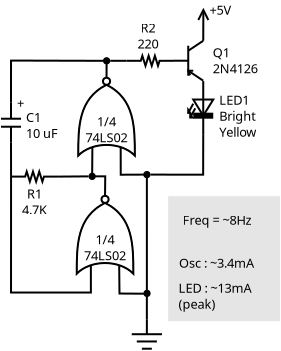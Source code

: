 <?xml version="1.0" encoding="UTF-8"?>
<dia:diagram xmlns:dia="http://www.lysator.liu.se/~alla/dia/">
  <dia:layer name="Background" visible="true">
    <dia:object type="Logic - Nor" version="0" id="O0">
      <dia:attribute name="obj_pos">
        <dia:point val="5.05,2.75"/>
      </dia:attribute>
      <dia:attribute name="obj_bb">
        <dia:rectangle val="5,2.7;7.93,6.761"/>
      </dia:attribute>
      <dia:attribute name="elem_corner">
        <dia:point val="5.05,2.75"/>
      </dia:attribute>
      <dia:attribute name="elem_width">
        <dia:real val="2.83"/>
      </dia:attribute>
      <dia:attribute name="elem_height">
        <dia:real val="3.891"/>
      </dia:attribute>
      <dia:attribute name="line_width">
        <dia:real val="0.1"/>
      </dia:attribute>
      <dia:attribute name="line_colour">
        <dia:color val="#000000"/>
      </dia:attribute>
      <dia:attribute name="fill_colour">
        <dia:color val="#ffffff"/>
      </dia:attribute>
      <dia:attribute name="show_background">
        <dia:boolean val="true"/>
      </dia:attribute>
      <dia:attribute name="line_style">
        <dia:enum val="0"/>
        <dia:real val="1"/>
      </dia:attribute>
      <dia:attribute name="flip_horizontal">
        <dia:boolean val="false"/>
      </dia:attribute>
      <dia:attribute name="flip_vertical">
        <dia:boolean val="false"/>
      </dia:attribute>
    </dia:object>
    <dia:object type="Logic - Nor" version="0" id="O1">
      <dia:attribute name="obj_pos">
        <dia:point val="4.975,8.655"/>
      </dia:attribute>
      <dia:attribute name="obj_bb">
        <dia:rectangle val="4.925,8.605;7.855,12.666"/>
      </dia:attribute>
      <dia:attribute name="elem_corner">
        <dia:point val="4.975,8.655"/>
      </dia:attribute>
      <dia:attribute name="elem_width">
        <dia:real val="2.83"/>
      </dia:attribute>
      <dia:attribute name="elem_height">
        <dia:real val="3.891"/>
      </dia:attribute>
      <dia:attribute name="line_width">
        <dia:real val="0.1"/>
      </dia:attribute>
      <dia:attribute name="line_colour">
        <dia:color val="#000000"/>
      </dia:attribute>
      <dia:attribute name="fill_colour">
        <dia:color val="#ffffff"/>
      </dia:attribute>
      <dia:attribute name="show_background">
        <dia:boolean val="true"/>
      </dia:attribute>
      <dia:attribute name="line_style">
        <dia:enum val="0"/>
        <dia:real val="1"/>
      </dia:attribute>
      <dia:attribute name="flip_horizontal">
        <dia:boolean val="false"/>
      </dia:attribute>
      <dia:attribute name="flip_vertical">
        <dia:boolean val="false"/>
      </dia:attribute>
    </dia:object>
    <dia:object type="Standard - PolyLine" version="0" id="O2">
      <dia:attribute name="obj_pos">
        <dia:point val="5.757,6.216"/>
      </dia:attribute>
      <dia:attribute name="obj_bb">
        <dia:rectangle val="5.695,6.166;6.451,8.706"/>
      </dia:attribute>
      <dia:attribute name="poly_points">
        <dia:point val="5.757,6.216"/>
        <dia:point val="5.745,7.681"/>
        <dia:point val="6.4,7.681"/>
        <dia:point val="6.39,8.655"/>
      </dia:attribute>
      <dia:connections>
        <dia:connection handle="0" to="O0" connection="1"/>
        <dia:connection handle="1" to="O3" connection="4"/>
        <dia:connection handle="3" to="O1" connection="0"/>
      </dia:connections>
    </dia:object>
    <dia:object type="Logic - Connector" version="0" id="O3">
      <dia:attribute name="obj_pos">
        <dia:point val="5.614,7.55"/>
      </dia:attribute>
      <dia:attribute name="obj_bb">
        <dia:rectangle val="5.564,7.5;5.927,7.862"/>
      </dia:attribute>
      <dia:attribute name="elem_corner">
        <dia:point val="5.614,7.55"/>
      </dia:attribute>
      <dia:attribute name="elem_width">
        <dia:real val="0.263"/>
      </dia:attribute>
      <dia:attribute name="elem_height">
        <dia:real val="0.263"/>
      </dia:attribute>
      <dia:attribute name="line_width">
        <dia:real val="0.1"/>
      </dia:attribute>
      <dia:attribute name="line_colour">
        <dia:color val="#000000"/>
      </dia:attribute>
      <dia:attribute name="fill_colour">
        <dia:color val="#ffffff"/>
      </dia:attribute>
      <dia:attribute name="show_background">
        <dia:boolean val="true"/>
      </dia:attribute>
      <dia:attribute name="line_style">
        <dia:enum val="0"/>
        <dia:real val="1"/>
      </dia:attribute>
      <dia:attribute name="flip_horizontal">
        <dia:boolean val="false"/>
      </dia:attribute>
      <dia:attribute name="flip_vertical">
        <dia:boolean val="false"/>
      </dia:attribute>
    </dia:object>
    <dia:object type="Standard - PolyLine" version="0" id="O4">
      <dia:attribute name="obj_pos">
        <dia:point val="7.172,6.216"/>
      </dia:attribute>
      <dia:attribute name="obj_bb">
        <dia:rectangle val="7.122,6.166;8.532,14.9"/>
      </dia:attribute>
      <dia:attribute name="poly_points">
        <dia:point val="7.172,6.216"/>
        <dia:point val="7.175,7.6"/>
        <dia:point val="8.482,7.594"/>
        <dia:point val="8.481,14.85"/>
      </dia:attribute>
      <dia:connections>
        <dia:connection handle="0" to="O0" connection="3"/>
        <dia:connection handle="2" to="O18" connection="4"/>
        <dia:connection handle="3" to="O5" connection="0"/>
      </dia:connections>
    </dia:object>
    <dia:object type="Circuit - Ground" version="0" id="O5">
      <dia:attribute name="obj_pos">
        <dia:point val="7.725,14.85"/>
      </dia:attribute>
      <dia:attribute name="obj_bb">
        <dia:rectangle val="7.725,14.85;9.238,16.35"/>
      </dia:attribute>
      <dia:attribute name="elem_corner">
        <dia:point val="7.725,14.85"/>
      </dia:attribute>
      <dia:attribute name="elem_width">
        <dia:real val="1.512"/>
      </dia:attribute>
      <dia:attribute name="elem_height">
        <dia:real val="1.45"/>
      </dia:attribute>
      <dia:attribute name="line_width">
        <dia:real val="0.1"/>
      </dia:attribute>
      <dia:attribute name="line_colour">
        <dia:color val="#000000"/>
      </dia:attribute>
      <dia:attribute name="fill_colour">
        <dia:color val="#ffffff"/>
      </dia:attribute>
      <dia:attribute name="show_background">
        <dia:boolean val="true"/>
      </dia:attribute>
      <dia:attribute name="line_style">
        <dia:enum val="0"/>
        <dia:real val="1"/>
      </dia:attribute>
      <dia:attribute name="flip_horizontal">
        <dia:boolean val="false"/>
      </dia:attribute>
      <dia:attribute name="flip_vertical">
        <dia:boolean val="false"/>
      </dia:attribute>
    </dia:object>
    <dia:object type="Standard - PolyLine" version="0" id="O6">
      <dia:attribute name="obj_pos">
        <dia:point val="7.097,12.121"/>
      </dia:attribute>
      <dia:attribute name="obj_bb">
        <dia:rectangle val="7.047,12.071;8.538,13.6"/>
      </dia:attribute>
      <dia:attribute name="poly_points">
        <dia:point val="7.097,12.121"/>
        <dia:point val="7.112,13.541"/>
        <dia:point val="8.488,13.55"/>
      </dia:attribute>
      <dia:connections>
        <dia:connection handle="0" to="O1" connection="3"/>
      </dia:connections>
    </dia:object>
    <dia:object type="Logic - Connector" version="0" id="O7">
      <dia:attribute name="obj_pos">
        <dia:point val="8.357,13.402"/>
      </dia:attribute>
      <dia:attribute name="obj_bb">
        <dia:rectangle val="8.307,13.352;8.67,13.715"/>
      </dia:attribute>
      <dia:attribute name="elem_corner">
        <dia:point val="8.357,13.402"/>
      </dia:attribute>
      <dia:attribute name="elem_width">
        <dia:real val="0.263"/>
      </dia:attribute>
      <dia:attribute name="elem_height">
        <dia:real val="0.263"/>
      </dia:attribute>
      <dia:attribute name="line_width">
        <dia:real val="0.1"/>
      </dia:attribute>
      <dia:attribute name="line_colour">
        <dia:color val="#000000"/>
      </dia:attribute>
      <dia:attribute name="fill_colour">
        <dia:color val="#ffffff"/>
      </dia:attribute>
      <dia:attribute name="show_background">
        <dia:boolean val="true"/>
      </dia:attribute>
      <dia:attribute name="line_style">
        <dia:enum val="0"/>
        <dia:real val="1"/>
      </dia:attribute>
      <dia:attribute name="flip_horizontal">
        <dia:boolean val="false"/>
      </dia:attribute>
      <dia:attribute name="flip_vertical">
        <dia:boolean val="false"/>
      </dia:attribute>
    </dia:object>
    <dia:object type="Standard - PolyLine" version="0" id="O8">
      <dia:attribute name="obj_pos">
        <dia:point val="6.465,2.75"/>
      </dia:attribute>
      <dia:attribute name="obj_bb">
        <dia:rectangle val="1.638,1.843;6.518,4.05"/>
      </dia:attribute>
      <dia:attribute name="poly_points">
        <dia:point val="6.465,2.75"/>
        <dia:point val="6.468,1.905"/>
        <dia:point val="1.689,1.893"/>
        <dia:point val="1.688,4"/>
      </dia:attribute>
      <dia:connections>
        <dia:connection handle="0" to="O0" connection="0"/>
        <dia:connection handle="1" to="O16" connection="4"/>
        <dia:connection handle="3" to="O9" connection="0"/>
      </dia:connections>
    </dia:object>
    <dia:object type="Circuit - Vertical Capacitor" version="0" id="O9">
      <dia:attribute name="obj_pos">
        <dia:point val="1.188,4"/>
      </dia:attribute>
      <dia:attribute name="obj_bb">
        <dia:rectangle val="1.188,4;2.188,6"/>
      </dia:attribute>
      <dia:attribute name="elem_corner">
        <dia:point val="1.188,4"/>
      </dia:attribute>
      <dia:attribute name="elem_width">
        <dia:real val="1"/>
      </dia:attribute>
      <dia:attribute name="elem_height">
        <dia:real val="2"/>
      </dia:attribute>
      <dia:attribute name="line_width">
        <dia:real val="0.1"/>
      </dia:attribute>
      <dia:attribute name="line_colour">
        <dia:color val="#000000"/>
      </dia:attribute>
      <dia:attribute name="fill_colour">
        <dia:color val="#ffffff"/>
      </dia:attribute>
      <dia:attribute name="show_background">
        <dia:boolean val="true"/>
      </dia:attribute>
      <dia:attribute name="line_style">
        <dia:enum val="0"/>
        <dia:real val="1"/>
      </dia:attribute>
      <dia:attribute name="flip_horizontal">
        <dia:boolean val="false"/>
      </dia:attribute>
      <dia:attribute name="flip_vertical">
        <dia:boolean val="false"/>
      </dia:attribute>
    </dia:object>
    <dia:object type="Circuit - Horizontal Resistor" version="0" id="O10">
      <dia:attribute name="obj_pos">
        <dia:point val="1.691,7.444"/>
      </dia:attribute>
      <dia:attribute name="obj_bb">
        <dia:rectangle val="1.691,7.277;4.041,8.111"/>
      </dia:attribute>
      <dia:attribute name="elem_corner">
        <dia:point val="1.691,7.444"/>
      </dia:attribute>
      <dia:attribute name="elem_width">
        <dia:real val="2.35"/>
      </dia:attribute>
      <dia:attribute name="elem_height">
        <dia:real val="0.5"/>
      </dia:attribute>
      <dia:attribute name="line_width">
        <dia:real val="0.1"/>
      </dia:attribute>
      <dia:attribute name="line_colour">
        <dia:color val="#000000"/>
      </dia:attribute>
      <dia:attribute name="fill_colour">
        <dia:color val="#ffffff"/>
      </dia:attribute>
      <dia:attribute name="show_background">
        <dia:boolean val="true"/>
      </dia:attribute>
      <dia:attribute name="line_style">
        <dia:enum val="0"/>
        <dia:real val="1"/>
      </dia:attribute>
      <dia:attribute name="flip_horizontal">
        <dia:boolean val="false"/>
      </dia:attribute>
      <dia:attribute name="flip_vertical">
        <dia:boolean val="false"/>
      </dia:attribute>
      <dia:attribute name="custom:id">
        <dia:string>##</dia:string>
      </dia:attribute>
      <dia:attribute name="custom:ohms">
        <dia:int val="0"/>
      </dia:attribute>
      <dia:attribute name="custom:power">
        <dia:real val="0"/>
      </dia:attribute>
      <dia:attribute name="custom:smd">
        <dia:boolean val="false"/>
      </dia:attribute>
    </dia:object>
    <dia:object type="Standard - PolyLine" version="0" id="O11">
      <dia:attribute name="obj_pos">
        <dia:point val="5.682,12.121"/>
      </dia:attribute>
      <dia:attribute name="obj_bb">
        <dia:rectangle val="1.638,5.95;5.732,13.542"/>
      </dia:attribute>
      <dia:attribute name="poly_points">
        <dia:point val="5.682,12.121"/>
        <dia:point val="5.682,13.492"/>
        <dia:point val="1.689,13.492"/>
        <dia:point val="1.691,7.694"/>
        <dia:point val="1.688,6"/>
      </dia:attribute>
      <dia:connections>
        <dia:connection handle="0" to="O1" connection="1"/>
        <dia:connection handle="3" to="O10" connection="0"/>
        <dia:connection handle="4" to="O9" connection="1"/>
      </dia:connections>
    </dia:object>
    <dia:object type="Standard - PolyLine" version="0" id="O12">
      <dia:attribute name="obj_pos">
        <dia:point val="4.041,7.694"/>
      </dia:attribute>
      <dia:attribute name="obj_bb">
        <dia:rectangle val="3.99,7.631;5.796,7.744"/>
      </dia:attribute>
      <dia:attribute name="poly_points">
        <dia:point val="4.041,7.694"/>
        <dia:point val="5.745,7.681"/>
      </dia:attribute>
      <dia:connections>
        <dia:connection handle="0" to="O10" connection="1"/>
        <dia:connection handle="1" to="O3" connection="4"/>
      </dia:connections>
    </dia:object>
    <dia:object type="Circuit - PNP Transistor" version="0" id="O13">
      <dia:attribute name="obj_pos">
        <dia:point val="9.8,0.9"/>
      </dia:attribute>
      <dia:attribute name="obj_bb">
        <dia:rectangle val="9.8,0.858;11.328,2.942"/>
      </dia:attribute>
      <dia:attribute name="elem_corner">
        <dia:point val="9.8,0.9"/>
      </dia:attribute>
      <dia:attribute name="elem_width">
        <dia:real val="1.5"/>
      </dia:attribute>
      <dia:attribute name="elem_height">
        <dia:real val="2"/>
      </dia:attribute>
      <dia:attribute name="line_width">
        <dia:real val="0.1"/>
      </dia:attribute>
      <dia:attribute name="line_colour">
        <dia:color val="#000000"/>
      </dia:attribute>
      <dia:attribute name="fill_colour">
        <dia:color val="#ffffff"/>
      </dia:attribute>
      <dia:attribute name="show_background">
        <dia:boolean val="true"/>
      </dia:attribute>
      <dia:attribute name="line_style">
        <dia:enum val="0"/>
        <dia:real val="1"/>
      </dia:attribute>
      <dia:attribute name="flip_horizontal">
        <dia:boolean val="false"/>
      </dia:attribute>
      <dia:attribute name="flip_vertical">
        <dia:boolean val="false"/>
      </dia:attribute>
    </dia:object>
    <dia:object type="Circuit - Vertical Led (European)" version="0" id="O14">
      <dia:attribute name="obj_pos">
        <dia:point val="10.55,2.92"/>
      </dia:attribute>
      <dia:attribute name="obj_bb">
        <dia:rectangle val="10.5,2.92;11.89,5.57"/>
      </dia:attribute>
      <dia:attribute name="elem_corner">
        <dia:point val="10.55,2.92"/>
      </dia:attribute>
      <dia:attribute name="elem_width">
        <dia:real val="1.25"/>
      </dia:attribute>
      <dia:attribute name="elem_height">
        <dia:real val="2.65"/>
      </dia:attribute>
      <dia:attribute name="line_width">
        <dia:real val="0.1"/>
      </dia:attribute>
      <dia:attribute name="line_colour">
        <dia:color val="#000000"/>
      </dia:attribute>
      <dia:attribute name="fill_colour">
        <dia:color val="#ffffff"/>
      </dia:attribute>
      <dia:attribute name="show_background">
        <dia:boolean val="true"/>
      </dia:attribute>
      <dia:attribute name="line_style">
        <dia:enum val="0"/>
        <dia:real val="1"/>
      </dia:attribute>
      <dia:attribute name="flip_horizontal">
        <dia:boolean val="false"/>
      </dia:attribute>
      <dia:attribute name="flip_vertical">
        <dia:boolean val="true"/>
      </dia:attribute>
    </dia:object>
    <dia:object type="Standard - PolyLine" version="0" id="O15">
      <dia:attribute name="obj_pos">
        <dia:point val="6.468,1.905"/>
      </dia:attribute>
      <dia:attribute name="obj_bb">
        <dia:rectangle val="6.418,1.854;7.522,1.955"/>
      </dia:attribute>
      <dia:attribute name="poly_points">
        <dia:point val="6.468,1.905"/>
        <dia:point val="7.472,1.904"/>
      </dia:attribute>
      <dia:connections>
        <dia:connection handle="0" to="O16" connection="4"/>
        <dia:connection handle="1" to="O27" connection="0"/>
      </dia:connections>
    </dia:object>
    <dia:object type="Logic - Connector" version="0" id="O16">
      <dia:attribute name="obj_pos">
        <dia:point val="6.337,1.774"/>
      </dia:attribute>
      <dia:attribute name="obj_bb">
        <dia:rectangle val="6.287,1.724;6.649,2.087"/>
      </dia:attribute>
      <dia:attribute name="elem_corner">
        <dia:point val="6.337,1.774"/>
      </dia:attribute>
      <dia:attribute name="elem_width">
        <dia:real val="0.263"/>
      </dia:attribute>
      <dia:attribute name="elem_height">
        <dia:real val="0.263"/>
      </dia:attribute>
      <dia:attribute name="line_width">
        <dia:real val="0.1"/>
      </dia:attribute>
      <dia:attribute name="line_colour">
        <dia:color val="#000000"/>
      </dia:attribute>
      <dia:attribute name="fill_colour">
        <dia:color val="#ffffff"/>
      </dia:attribute>
      <dia:attribute name="show_background">
        <dia:boolean val="true"/>
      </dia:attribute>
      <dia:attribute name="line_style">
        <dia:enum val="0"/>
        <dia:real val="1"/>
      </dia:attribute>
      <dia:attribute name="flip_horizontal">
        <dia:boolean val="false"/>
      </dia:attribute>
      <dia:attribute name="flip_vertical">
        <dia:boolean val="false"/>
      </dia:attribute>
    </dia:object>
    <dia:object type="Standard - PolyLine" version="0" id="O17">
      <dia:attribute name="obj_pos">
        <dia:point val="11.3,5.57"/>
      </dia:attribute>
      <dia:attribute name="obj_bb">
        <dia:rectangle val="8.432,5.52;11.35,7.649"/>
      </dia:attribute>
      <dia:attribute name="poly_points">
        <dia:point val="11.3,5.57"/>
        <dia:point val="11.295,7.599"/>
        <dia:point val="8.482,7.594"/>
      </dia:attribute>
      <dia:connections>
        <dia:connection handle="0" to="O14" connection="0"/>
        <dia:connection handle="2" to="O18" connection="4"/>
      </dia:connections>
    </dia:object>
    <dia:object type="Logic - Connector" version="0" id="O18">
      <dia:attribute name="obj_pos">
        <dia:point val="8.351,7.463"/>
      </dia:attribute>
      <dia:attribute name="obj_bb">
        <dia:rectangle val="8.301,7.413;8.663,7.776"/>
      </dia:attribute>
      <dia:attribute name="elem_corner">
        <dia:point val="8.351,7.463"/>
      </dia:attribute>
      <dia:attribute name="elem_width">
        <dia:real val="0.263"/>
      </dia:attribute>
      <dia:attribute name="elem_height">
        <dia:real val="0.263"/>
      </dia:attribute>
      <dia:attribute name="line_width">
        <dia:real val="0.1"/>
      </dia:attribute>
      <dia:attribute name="line_colour">
        <dia:color val="#000000"/>
      </dia:attribute>
      <dia:attribute name="fill_colour">
        <dia:color val="#ffffff"/>
      </dia:attribute>
      <dia:attribute name="show_background">
        <dia:boolean val="true"/>
      </dia:attribute>
      <dia:attribute name="line_style">
        <dia:enum val="0"/>
        <dia:real val="1"/>
      </dia:attribute>
      <dia:attribute name="flip_horizontal">
        <dia:boolean val="false"/>
      </dia:attribute>
      <dia:attribute name="flip_vertical">
        <dia:boolean val="false"/>
      </dia:attribute>
    </dia:object>
    <dia:object type="Standard - Line" version="0" id="O19">
      <dia:attribute name="obj_pos">
        <dia:point val="11.307,-0.749"/>
      </dia:attribute>
      <dia:attribute name="obj_bb">
        <dia:rectangle val="10.807,-0.801;11.807,0.95"/>
      </dia:attribute>
      <dia:attribute name="conn_endpoints">
        <dia:point val="11.307,-0.749"/>
        <dia:point val="11.3,0.9"/>
      </dia:attribute>
      <dia:attribute name="numcp">
        <dia:int val="1"/>
      </dia:attribute>
      <dia:attribute name="start_arrow">
        <dia:enum val="1"/>
      </dia:attribute>
      <dia:attribute name="start_arrow_length">
        <dia:real val="0.5"/>
      </dia:attribute>
      <dia:attribute name="start_arrow_width">
        <dia:real val="0.5"/>
      </dia:attribute>
      <dia:connections>
        <dia:connection handle="1" to="O13" connection="1"/>
      </dia:connections>
    </dia:object>
    <dia:object type="Standard - Text" version="1" id="O20">
      <dia:attribute name="obj_pos">
        <dia:point val="11.772,1.73"/>
      </dia:attribute>
      <dia:attribute name="obj_bb">
        <dia:rectangle val="11.772,1.009;14.293,2.822"/>
      </dia:attribute>
      <dia:attribute name="text">
        <dia:composite type="text">
          <dia:attribute name="string">
            <dia:string>#Q1
2N4126#</dia:string>
          </dia:attribute>
          <dia:attribute name="font">
            <dia:font family="sans" style="0" name="Helvetica"/>
          </dia:attribute>
          <dia:attribute name="height">
            <dia:real val="0.8"/>
          </dia:attribute>
          <dia:attribute name="pos">
            <dia:point val="11.772,1.73"/>
          </dia:attribute>
          <dia:attribute name="color">
            <dia:color val="#000000"/>
          </dia:attribute>
          <dia:attribute name="alignment">
            <dia:enum val="0"/>
          </dia:attribute>
        </dia:composite>
      </dia:attribute>
      <dia:attribute name="valign">
        <dia:enum val="3"/>
      </dia:attribute>
    </dia:object>
    <dia:object type="Standard - Text" version="1" id="O21">
      <dia:attribute name="obj_pos">
        <dia:point val="12.096,4.104"/>
      </dia:attribute>
      <dia:attribute name="obj_bb">
        <dia:rectangle val="12.096,3.382;14.217,5.996"/>
      </dia:attribute>
      <dia:attribute name="text">
        <dia:composite type="text">
          <dia:attribute name="string">
            <dia:string>#LED1
Bright
Yellow#</dia:string>
          </dia:attribute>
          <dia:attribute name="font">
            <dia:font family="sans" style="0" name="Helvetica"/>
          </dia:attribute>
          <dia:attribute name="height">
            <dia:real val="0.8"/>
          </dia:attribute>
          <dia:attribute name="pos">
            <dia:point val="12.096,4.104"/>
          </dia:attribute>
          <dia:attribute name="color">
            <dia:color val="#000000"/>
          </dia:attribute>
          <dia:attribute name="alignment">
            <dia:enum val="0"/>
          </dia:attribute>
        </dia:composite>
      </dia:attribute>
      <dia:attribute name="valign">
        <dia:enum val="3"/>
      </dia:attribute>
    </dia:object>
    <dia:object type="Standard - Text" version="1" id="O22">
      <dia:attribute name="obj_pos">
        <dia:point val="6.465,5.323"/>
      </dia:attribute>
      <dia:attribute name="obj_bb">
        <dia:rectangle val="5.215,4.416;7.736,6.23"/>
      </dia:attribute>
      <dia:attribute name="text">
        <dia:composite type="text">
          <dia:attribute name="string">
            <dia:string>#1/4
74LS02#</dia:string>
          </dia:attribute>
          <dia:attribute name="font">
            <dia:font family="sans" style="0" name="Helvetica"/>
          </dia:attribute>
          <dia:attribute name="height">
            <dia:real val="0.8"/>
          </dia:attribute>
          <dia:attribute name="pos">
            <dia:point val="6.465,5.137"/>
          </dia:attribute>
          <dia:attribute name="color">
            <dia:color val="#000000"/>
          </dia:attribute>
          <dia:attribute name="alignment">
            <dia:enum val="1"/>
          </dia:attribute>
        </dia:composite>
      </dia:attribute>
      <dia:attribute name="valign">
        <dia:enum val="2"/>
      </dia:attribute>
      <dia:connections>
        <dia:connection handle="0" to="O0" connection="4"/>
      </dia:connections>
    </dia:object>
    <dia:object type="Standard - Text" version="1" id="O23">
      <dia:attribute name="obj_pos">
        <dia:point val="6.39,11.228"/>
      </dia:attribute>
      <dia:attribute name="obj_bb">
        <dia:rectangle val="5.14,10.353;7.64,12.103"/>
      </dia:attribute>
      <dia:attribute name="text">
        <dia:composite type="text">
          <dia:attribute name="string">
            <dia:string>#1/4
74LS02#</dia:string>
          </dia:attribute>
          <dia:attribute name="font">
            <dia:font family="sans" style="0" name="Helvetica"/>
          </dia:attribute>
          <dia:attribute name="height">
            <dia:real val="0.8"/>
          </dia:attribute>
          <dia:attribute name="pos">
            <dia:point val="6.39,11.053"/>
          </dia:attribute>
          <dia:attribute name="color">
            <dia:color val="#000000"/>
          </dia:attribute>
          <dia:attribute name="alignment">
            <dia:enum val="1"/>
          </dia:attribute>
        </dia:composite>
      </dia:attribute>
      <dia:attribute name="valign">
        <dia:enum val="2"/>
      </dia:attribute>
      <dia:connections>
        <dia:connection handle="0" to="O1" connection="4"/>
      </dia:connections>
    </dia:object>
    <dia:object type="Standard - Text" version="1" id="O24">
      <dia:attribute name="obj_pos">
        <dia:point val="2.442,4.962"/>
      </dia:attribute>
      <dia:attribute name="obj_bb">
        <dia:rectangle val="2.421,4.241;4.292,6.055"/>
      </dia:attribute>
      <dia:attribute name="text">
        <dia:composite type="text">
          <dia:attribute name="string">
            <dia:string>#C1
10 uF#</dia:string>
          </dia:attribute>
          <dia:attribute name="font">
            <dia:font family="sans" style="0" name="Helvetica"/>
          </dia:attribute>
          <dia:attribute name="height">
            <dia:real val="0.8"/>
          </dia:attribute>
          <dia:attribute name="pos">
            <dia:point val="2.442,4.962"/>
          </dia:attribute>
          <dia:attribute name="color">
            <dia:color val="#000000"/>
          </dia:attribute>
          <dia:attribute name="alignment">
            <dia:enum val="0"/>
          </dia:attribute>
        </dia:composite>
      </dia:attribute>
      <dia:attribute name="valign">
        <dia:enum val="3"/>
      </dia:attribute>
    </dia:object>
    <dia:object type="Standard - Text" version="1" id="O25">
      <dia:attribute name="obj_pos">
        <dia:point val="2.866,8.787"/>
      </dia:attribute>
      <dia:attribute name="obj_bb">
        <dia:rectangle val="2.116,8.066;3.637,9.88"/>
      </dia:attribute>
      <dia:attribute name="text">
        <dia:composite type="text">
          <dia:attribute name="string">
            <dia:string>#R1
4.7K#</dia:string>
          </dia:attribute>
          <dia:attribute name="font">
            <dia:font family="sans" style="0" name="Helvetica"/>
          </dia:attribute>
          <dia:attribute name="height">
            <dia:real val="0.8"/>
          </dia:attribute>
          <dia:attribute name="pos">
            <dia:point val="2.866,8.787"/>
          </dia:attribute>
          <dia:attribute name="color">
            <dia:color val="#000000"/>
          </dia:attribute>
          <dia:attribute name="alignment">
            <dia:enum val="1"/>
          </dia:attribute>
        </dia:composite>
      </dia:attribute>
      <dia:attribute name="valign">
        <dia:enum val="3"/>
      </dia:attribute>
    </dia:object>
    <dia:object type="Standard - Text" version="1" id="O26">
      <dia:attribute name="obj_pos">
        <dia:point val="1.983,4.256"/>
      </dia:attribute>
      <dia:attribute name="obj_bb">
        <dia:rectangle val="1.983,3.534;2.454,4.548"/>
      </dia:attribute>
      <dia:attribute name="text">
        <dia:composite type="text">
          <dia:attribute name="string">
            <dia:string>#+#</dia:string>
          </dia:attribute>
          <dia:attribute name="font">
            <dia:font family="sans" style="0" name="Helvetica"/>
          </dia:attribute>
          <dia:attribute name="height">
            <dia:real val="0.8"/>
          </dia:attribute>
          <dia:attribute name="pos">
            <dia:point val="1.983,4.256"/>
          </dia:attribute>
          <dia:attribute name="color">
            <dia:color val="#000000"/>
          </dia:attribute>
          <dia:attribute name="alignment">
            <dia:enum val="0"/>
          </dia:attribute>
        </dia:composite>
      </dia:attribute>
      <dia:attribute name="valign">
        <dia:enum val="3"/>
      </dia:attribute>
    </dia:object>
    <dia:object type="Circuit - Horizontal Resistor" version="0" id="O27">
      <dia:attribute name="obj_pos">
        <dia:point val="7.472,1.654"/>
      </dia:attribute>
      <dia:attribute name="obj_bb">
        <dia:rectangle val="7.472,1.487;9.822,2.322"/>
      </dia:attribute>
      <dia:attribute name="elem_corner">
        <dia:point val="7.472,1.654"/>
      </dia:attribute>
      <dia:attribute name="elem_width">
        <dia:real val="2.35"/>
      </dia:attribute>
      <dia:attribute name="elem_height">
        <dia:real val="0.5"/>
      </dia:attribute>
      <dia:attribute name="line_width">
        <dia:real val="0.1"/>
      </dia:attribute>
      <dia:attribute name="line_colour">
        <dia:color val="#000000"/>
      </dia:attribute>
      <dia:attribute name="fill_colour">
        <dia:color val="#ffffff"/>
      </dia:attribute>
      <dia:attribute name="show_background">
        <dia:boolean val="true"/>
      </dia:attribute>
      <dia:attribute name="line_style">
        <dia:enum val="0"/>
        <dia:real val="1"/>
      </dia:attribute>
      <dia:attribute name="flip_horizontal">
        <dia:boolean val="false"/>
      </dia:attribute>
      <dia:attribute name="flip_vertical">
        <dia:boolean val="false"/>
      </dia:attribute>
      <dia:attribute name="custom:id">
        <dia:string>##</dia:string>
      </dia:attribute>
      <dia:attribute name="custom:ohms">
        <dia:int val="0"/>
      </dia:attribute>
      <dia:attribute name="custom:power">
        <dia:real val="0"/>
      </dia:attribute>
      <dia:attribute name="custom:smd">
        <dia:boolean val="false"/>
      </dia:attribute>
    </dia:object>
    <dia:object type="Standard - Text" version="1" id="O28">
      <dia:attribute name="obj_pos">
        <dia:point val="8.537,0.492"/>
      </dia:attribute>
      <dia:attribute name="obj_bb">
        <dia:rectangle val="7.937,-0.229;9.159,1.585"/>
      </dia:attribute>
      <dia:attribute name="text">
        <dia:composite type="text">
          <dia:attribute name="string">
            <dia:string>#R2
220#</dia:string>
          </dia:attribute>
          <dia:attribute name="font">
            <dia:font family="sans" style="0" name="Helvetica"/>
          </dia:attribute>
          <dia:attribute name="height">
            <dia:real val="0.8"/>
          </dia:attribute>
          <dia:attribute name="pos">
            <dia:point val="8.537,0.492"/>
          </dia:attribute>
          <dia:attribute name="color">
            <dia:color val="#000000"/>
          </dia:attribute>
          <dia:attribute name="alignment">
            <dia:enum val="1"/>
          </dia:attribute>
        </dia:composite>
      </dia:attribute>
      <dia:attribute name="valign">
        <dia:enum val="3"/>
      </dia:attribute>
    </dia:object>
    <dia:object type="Standard - Box" version="0" id="O29">
      <dia:attribute name="obj_pos">
        <dia:point val="9.519,8.649"/>
      </dia:attribute>
      <dia:attribute name="obj_bb">
        <dia:rectangle val="9.519,8.649;15.169,14.949"/>
      </dia:attribute>
      <dia:attribute name="elem_corner">
        <dia:point val="9.519,8.649"/>
      </dia:attribute>
      <dia:attribute name="elem_width">
        <dia:real val="5.65"/>
      </dia:attribute>
      <dia:attribute name="elem_height">
        <dia:real val="6.3"/>
      </dia:attribute>
      <dia:attribute name="border_width">
        <dia:real val="0"/>
      </dia:attribute>
      <dia:attribute name="border_color">
        <dia:color val="#ffffff"/>
      </dia:attribute>
      <dia:attribute name="inner_color">
        <dia:color val="#e5e5e5"/>
      </dia:attribute>
      <dia:attribute name="show_background">
        <dia:boolean val="true"/>
      </dia:attribute>
      <dia:attribute name="corner_radius">
        <dia:real val="1.175e-039"/>
      </dia:attribute>
    </dia:object>
    <dia:object type="Standard - Text" version="1" id="O30">
      <dia:attribute name="obj_pos">
        <dia:point val="10.269,10.099"/>
      </dia:attribute>
      <dia:attribute name="obj_bb">
        <dia:rectangle val="10.269,9.377;14.39,10.391"/>
      </dia:attribute>
      <dia:attribute name="text">
        <dia:composite type="text">
          <dia:attribute name="string">
            <dia:string>#Freq = ~8Hz#</dia:string>
          </dia:attribute>
          <dia:attribute name="font">
            <dia:font family="sans" style="0" name="Helvetica"/>
          </dia:attribute>
          <dia:attribute name="height">
            <dia:real val="0.8"/>
          </dia:attribute>
          <dia:attribute name="pos">
            <dia:point val="10.269,10.099"/>
          </dia:attribute>
          <dia:attribute name="color">
            <dia:color val="#000000"/>
          </dia:attribute>
          <dia:attribute name="alignment">
            <dia:enum val="0"/>
          </dia:attribute>
        </dia:composite>
      </dia:attribute>
      <dia:attribute name="valign">
        <dia:enum val="3"/>
      </dia:attribute>
    </dia:object>
    <dia:object type="Standard - Text" version="1" id="O31">
      <dia:attribute name="obj_pos">
        <dia:point val="10.094,12.249"/>
      </dia:attribute>
      <dia:attribute name="obj_bb">
        <dia:rectangle val="10.094,11.527;14.665,12.541"/>
      </dia:attribute>
      <dia:attribute name="text">
        <dia:composite type="text">
          <dia:attribute name="string">
            <dia:string>#Osc : ~3.4mA#</dia:string>
          </dia:attribute>
          <dia:attribute name="font">
            <dia:font family="sans" style="0" name="Helvetica"/>
          </dia:attribute>
          <dia:attribute name="height">
            <dia:real val="0.8"/>
          </dia:attribute>
          <dia:attribute name="pos">
            <dia:point val="10.094,12.249"/>
          </dia:attribute>
          <dia:attribute name="color">
            <dia:color val="#000000"/>
          </dia:attribute>
          <dia:attribute name="alignment">
            <dia:enum val="0"/>
          </dia:attribute>
        </dia:composite>
      </dia:attribute>
      <dia:attribute name="valign">
        <dia:enum val="3"/>
      </dia:attribute>
    </dia:object>
    <dia:object type="Standard - Text" version="1" id="O32">
      <dia:attribute name="obj_pos">
        <dia:point val="10.069,13.499"/>
      </dia:attribute>
      <dia:attribute name="obj_bb">
        <dia:rectangle val="10.069,12.777;14.49,14.591"/>
      </dia:attribute>
      <dia:attribute name="text">
        <dia:composite type="text">
          <dia:attribute name="string">
            <dia:string>#LED : ~13mA
(peak)#</dia:string>
          </dia:attribute>
          <dia:attribute name="font">
            <dia:font family="sans" style="0" name="Helvetica"/>
          </dia:attribute>
          <dia:attribute name="height">
            <dia:real val="0.8"/>
          </dia:attribute>
          <dia:attribute name="pos">
            <dia:point val="10.069,13.499"/>
          </dia:attribute>
          <dia:attribute name="color">
            <dia:color val="#000000"/>
          </dia:attribute>
          <dia:attribute name="alignment">
            <dia:enum val="0"/>
          </dia:attribute>
        </dia:composite>
      </dia:attribute>
      <dia:attribute name="valign">
        <dia:enum val="3"/>
      </dia:attribute>
    </dia:object>
    <dia:object type="Standard - Text" version="1" id="O33">
      <dia:attribute name="obj_pos">
        <dia:point val="11.619,-0.401"/>
      </dia:attribute>
      <dia:attribute name="obj_bb">
        <dia:rectangle val="11.619,-1.123;12.94,-0.109"/>
      </dia:attribute>
      <dia:attribute name="text">
        <dia:composite type="text">
          <dia:attribute name="string">
            <dia:string>#+5V#</dia:string>
          </dia:attribute>
          <dia:attribute name="font">
            <dia:font family="sans" style="0" name="Helvetica"/>
          </dia:attribute>
          <dia:attribute name="height">
            <dia:real val="0.8"/>
          </dia:attribute>
          <dia:attribute name="pos">
            <dia:point val="11.619,-0.401"/>
          </dia:attribute>
          <dia:attribute name="color">
            <dia:color val="#000000"/>
          </dia:attribute>
          <dia:attribute name="alignment">
            <dia:enum val="0"/>
          </dia:attribute>
        </dia:composite>
      </dia:attribute>
      <dia:attribute name="valign">
        <dia:enum val="3"/>
      </dia:attribute>
    </dia:object>
  </dia:layer>
</dia:diagram>
